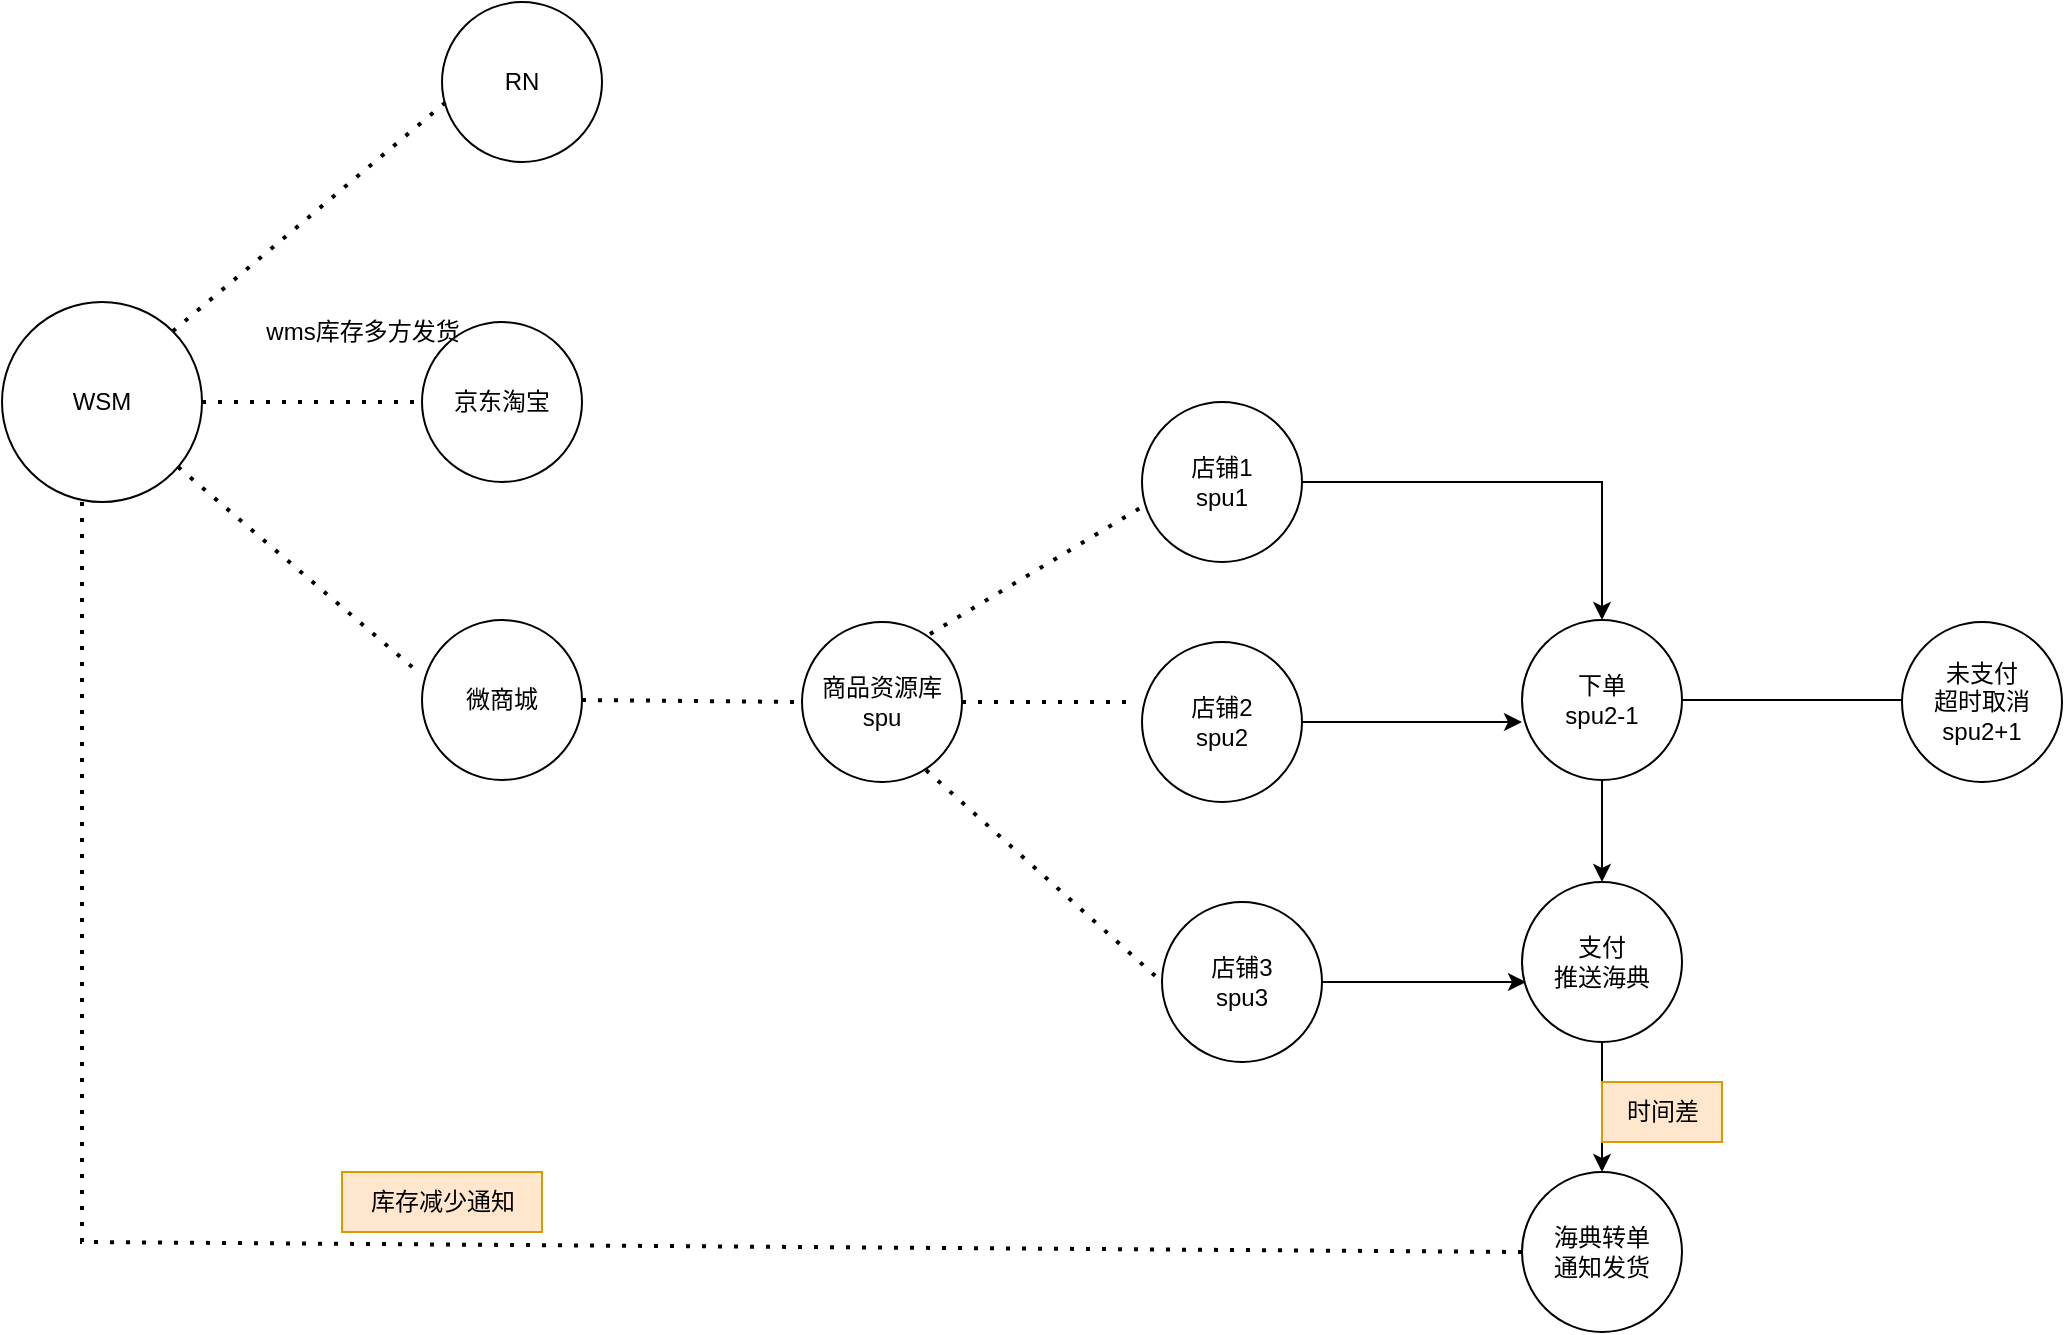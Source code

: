 <mxfile version="20.7.4" type="github">
  <diagram id="BqakaELUEztnUSssXJRi" name="第 1 页">
    <mxGraphModel dx="1415" dy="736" grid="1" gridSize="10" guides="1" tooltips="1" connect="1" arrows="1" fold="1" page="1" pageScale="1" pageWidth="1200" pageHeight="1920" math="0" shadow="0">
      <root>
        <mxCell id="0" />
        <mxCell id="1" parent="0" />
        <mxCell id="xFAFlWkGNHVEwS1_7XCM-1" value="WSM" style="ellipse;whiteSpace=wrap;html=1;aspect=fixed;" vertex="1" parent="1">
          <mxGeometry x="110" y="170" width="100" height="100" as="geometry" />
        </mxCell>
        <mxCell id="xFAFlWkGNHVEwS1_7XCM-2" value="RN" style="ellipse;whiteSpace=wrap;html=1;aspect=fixed;" vertex="1" parent="1">
          <mxGeometry x="330" y="20" width="80" height="80" as="geometry" />
        </mxCell>
        <mxCell id="xFAFlWkGNHVEwS1_7XCM-3" value="京东淘宝" style="ellipse;whiteSpace=wrap;html=1;aspect=fixed;" vertex="1" parent="1">
          <mxGeometry x="320" y="180" width="80" height="80" as="geometry" />
        </mxCell>
        <mxCell id="xFAFlWkGNHVEwS1_7XCM-4" value="微商城" style="ellipse;whiteSpace=wrap;html=1;aspect=fixed;" vertex="1" parent="1">
          <mxGeometry x="320" y="329" width="80" height="80" as="geometry" />
        </mxCell>
        <mxCell id="xFAFlWkGNHVEwS1_7XCM-5" value="" style="endArrow=none;dashed=1;html=1;dashPattern=1 3;strokeWidth=2;rounded=0;entryX=0.025;entryY=0.625;entryDx=0;entryDy=0;entryPerimeter=0;exitX=1;exitY=0;exitDx=0;exitDy=0;" edge="1" parent="1" source="xFAFlWkGNHVEwS1_7XCM-1" target="xFAFlWkGNHVEwS1_7XCM-2">
          <mxGeometry width="50" height="50" relative="1" as="geometry">
            <mxPoint x="570" y="400" as="sourcePoint" />
            <mxPoint x="620" y="350" as="targetPoint" />
          </mxGeometry>
        </mxCell>
        <mxCell id="xFAFlWkGNHVEwS1_7XCM-6" value="" style="endArrow=none;dashed=1;html=1;dashPattern=1 3;strokeWidth=2;rounded=0;entryX=0;entryY=0.5;entryDx=0;entryDy=0;exitX=1;exitY=0.5;exitDx=0;exitDy=0;" edge="1" parent="1" source="xFAFlWkGNHVEwS1_7XCM-1" target="xFAFlWkGNHVEwS1_7XCM-3">
          <mxGeometry width="50" height="50" relative="1" as="geometry">
            <mxPoint x="205.355" y="194.645" as="sourcePoint" />
            <mxPoint x="342" y="80" as="targetPoint" />
          </mxGeometry>
        </mxCell>
        <mxCell id="xFAFlWkGNHVEwS1_7XCM-7" value="" style="endArrow=none;dashed=1;html=1;dashPattern=1 3;strokeWidth=2;rounded=0;entryX=-0.025;entryY=0.325;entryDx=0;entryDy=0;entryPerimeter=0;" edge="1" parent="1" source="xFAFlWkGNHVEwS1_7XCM-1" target="xFAFlWkGNHVEwS1_7XCM-4">
          <mxGeometry width="50" height="50" relative="1" as="geometry">
            <mxPoint x="215.355" y="204.645" as="sourcePoint" />
            <mxPoint x="352" y="90" as="targetPoint" />
          </mxGeometry>
        </mxCell>
        <mxCell id="xFAFlWkGNHVEwS1_7XCM-8" value="wms库存多方发货" style="text;html=1;align=center;verticalAlign=middle;resizable=0;points=[];autosize=1;strokeColor=none;fillColor=none;" vertex="1" parent="1">
          <mxGeometry x="230" y="170" width="120" height="30" as="geometry" />
        </mxCell>
        <mxCell id="xFAFlWkGNHVEwS1_7XCM-9" value="商品资源库&lt;br&gt;spu" style="ellipse;whiteSpace=wrap;html=1;aspect=fixed;" vertex="1" parent="1">
          <mxGeometry x="510" y="330" width="80" height="80" as="geometry" />
        </mxCell>
        <mxCell id="xFAFlWkGNHVEwS1_7XCM-10" value="" style="endArrow=none;dashed=1;html=1;dashPattern=1 3;strokeWidth=2;rounded=0;entryX=0;entryY=0.5;entryDx=0;entryDy=0;exitX=1;exitY=0.5;exitDx=0;exitDy=0;" edge="1" parent="1" source="xFAFlWkGNHVEwS1_7XCM-4" target="xFAFlWkGNHVEwS1_7XCM-9">
          <mxGeometry width="50" height="50" relative="1" as="geometry">
            <mxPoint x="570" y="400" as="sourcePoint" />
            <mxPoint x="620" y="350" as="targetPoint" />
          </mxGeometry>
        </mxCell>
        <mxCell id="xFAFlWkGNHVEwS1_7XCM-27" style="edgeStyle=orthogonalEdgeStyle;rounded=0;orthogonalLoop=1;jettySize=auto;html=1;" edge="1" parent="1" source="xFAFlWkGNHVEwS1_7XCM-11" target="xFAFlWkGNHVEwS1_7XCM-17">
          <mxGeometry relative="1" as="geometry" />
        </mxCell>
        <mxCell id="xFAFlWkGNHVEwS1_7XCM-11" value="店铺1&lt;br&gt;spu1" style="ellipse;whiteSpace=wrap;html=1;aspect=fixed;" vertex="1" parent="1">
          <mxGeometry x="680" y="220" width="80" height="80" as="geometry" />
        </mxCell>
        <mxCell id="xFAFlWkGNHVEwS1_7XCM-18" style="edgeStyle=orthogonalEdgeStyle;rounded=0;orthogonalLoop=1;jettySize=auto;html=1;entryX=0;entryY=0.638;entryDx=0;entryDy=0;entryPerimeter=0;" edge="1" parent="1" source="xFAFlWkGNHVEwS1_7XCM-12" target="xFAFlWkGNHVEwS1_7XCM-17">
          <mxGeometry relative="1" as="geometry" />
        </mxCell>
        <mxCell id="xFAFlWkGNHVEwS1_7XCM-12" value="店铺2&lt;br&gt;spu2" style="ellipse;whiteSpace=wrap;html=1;aspect=fixed;" vertex="1" parent="1">
          <mxGeometry x="680" y="340" width="80" height="80" as="geometry" />
        </mxCell>
        <mxCell id="xFAFlWkGNHVEwS1_7XCM-28" style="edgeStyle=orthogonalEdgeStyle;rounded=0;orthogonalLoop=1;jettySize=auto;html=1;entryX=0.025;entryY=0.625;entryDx=0;entryDy=0;entryPerimeter=0;" edge="1" parent="1" source="xFAFlWkGNHVEwS1_7XCM-13" target="xFAFlWkGNHVEwS1_7XCM-19">
          <mxGeometry relative="1" as="geometry" />
        </mxCell>
        <mxCell id="xFAFlWkGNHVEwS1_7XCM-13" value="店铺3&lt;br&gt;spu3" style="ellipse;whiteSpace=wrap;html=1;aspect=fixed;" vertex="1" parent="1">
          <mxGeometry x="690" y="470" width="80" height="80" as="geometry" />
        </mxCell>
        <mxCell id="xFAFlWkGNHVEwS1_7XCM-14" value="" style="endArrow=none;dashed=1;html=1;dashPattern=1 3;strokeWidth=2;rounded=0;entryX=-0.012;entryY=0.663;entryDx=0;entryDy=0;exitX=0.8;exitY=0.075;exitDx=0;exitDy=0;entryPerimeter=0;exitPerimeter=0;" edge="1" parent="1" source="xFAFlWkGNHVEwS1_7XCM-9" target="xFAFlWkGNHVEwS1_7XCM-11">
          <mxGeometry width="50" height="50" relative="1" as="geometry">
            <mxPoint x="420" y="380" as="sourcePoint" />
            <mxPoint x="520" y="380" as="targetPoint" />
          </mxGeometry>
        </mxCell>
        <mxCell id="xFAFlWkGNHVEwS1_7XCM-15" value="" style="endArrow=none;dashed=1;html=1;dashPattern=1 3;strokeWidth=2;rounded=0;entryX=-0.037;entryY=0.375;entryDx=0;entryDy=0;exitX=1;exitY=0.5;exitDx=0;exitDy=0;entryPerimeter=0;" edge="1" parent="1" source="xFAFlWkGNHVEwS1_7XCM-9" target="xFAFlWkGNHVEwS1_7XCM-12">
          <mxGeometry width="50" height="50" relative="1" as="geometry">
            <mxPoint x="430" y="390" as="sourcePoint" />
            <mxPoint x="530" y="390" as="targetPoint" />
          </mxGeometry>
        </mxCell>
        <mxCell id="xFAFlWkGNHVEwS1_7XCM-16" value="" style="endArrow=none;dashed=1;html=1;dashPattern=1 3;strokeWidth=2;rounded=0;entryX=0;entryY=0.5;entryDx=0;entryDy=0;exitX=0.775;exitY=0.925;exitDx=0;exitDy=0;exitPerimeter=0;" edge="1" parent="1" source="xFAFlWkGNHVEwS1_7XCM-9" target="xFAFlWkGNHVEwS1_7XCM-13">
          <mxGeometry width="50" height="50" relative="1" as="geometry">
            <mxPoint x="440" y="400" as="sourcePoint" />
            <mxPoint x="540" y="400" as="targetPoint" />
          </mxGeometry>
        </mxCell>
        <mxCell id="xFAFlWkGNHVEwS1_7XCM-20" style="edgeStyle=orthogonalEdgeStyle;rounded=0;orthogonalLoop=1;jettySize=auto;html=1;entryX=0.5;entryY=0;entryDx=0;entryDy=0;" edge="1" parent="1" source="xFAFlWkGNHVEwS1_7XCM-17" target="xFAFlWkGNHVEwS1_7XCM-19">
          <mxGeometry relative="1" as="geometry" />
        </mxCell>
        <mxCell id="xFAFlWkGNHVEwS1_7XCM-30" style="edgeStyle=orthogonalEdgeStyle;rounded=0;orthogonalLoop=1;jettySize=auto;html=1;entryX=0.25;entryY=0.488;entryDx=0;entryDy=0;entryPerimeter=0;" edge="1" parent="1" source="xFAFlWkGNHVEwS1_7XCM-17" target="xFAFlWkGNHVEwS1_7XCM-29">
          <mxGeometry relative="1" as="geometry" />
        </mxCell>
        <mxCell id="xFAFlWkGNHVEwS1_7XCM-17" value="下单&lt;br&gt;spu2-1" style="ellipse;whiteSpace=wrap;html=1;aspect=fixed;" vertex="1" parent="1">
          <mxGeometry x="870" y="329" width="80" height="80" as="geometry" />
        </mxCell>
        <mxCell id="xFAFlWkGNHVEwS1_7XCM-25" style="edgeStyle=orthogonalEdgeStyle;rounded=0;orthogonalLoop=1;jettySize=auto;html=1;entryX=0.5;entryY=0;entryDx=0;entryDy=0;" edge="1" parent="1" source="xFAFlWkGNHVEwS1_7XCM-19" target="xFAFlWkGNHVEwS1_7XCM-21">
          <mxGeometry relative="1" as="geometry" />
        </mxCell>
        <mxCell id="xFAFlWkGNHVEwS1_7XCM-19" value="支付&lt;br&gt;推送海典" style="ellipse;whiteSpace=wrap;html=1;aspect=fixed;" vertex="1" parent="1">
          <mxGeometry x="870" y="460" width="80" height="80" as="geometry" />
        </mxCell>
        <mxCell id="xFAFlWkGNHVEwS1_7XCM-21" value="海典转单&lt;br&gt;通知发货" style="ellipse;whiteSpace=wrap;html=1;aspect=fixed;" vertex="1" parent="1">
          <mxGeometry x="870" y="605" width="80" height="80" as="geometry" />
        </mxCell>
        <mxCell id="xFAFlWkGNHVEwS1_7XCM-22" value="" style="endArrow=none;dashed=1;html=1;dashPattern=1 3;strokeWidth=2;rounded=0;exitX=0;exitY=0.5;exitDx=0;exitDy=0;entryX=0.4;entryY=0.99;entryDx=0;entryDy=0;entryPerimeter=0;" edge="1" parent="1" source="xFAFlWkGNHVEwS1_7XCM-21" target="xFAFlWkGNHVEwS1_7XCM-1">
          <mxGeometry width="50" height="50" relative="1" as="geometry">
            <mxPoint x="690" y="560" as="sourcePoint" />
            <mxPoint x="740" y="510" as="targetPoint" />
            <Array as="points">
              <mxPoint x="150" y="640" />
            </Array>
          </mxGeometry>
        </mxCell>
        <mxCell id="xFAFlWkGNHVEwS1_7XCM-23" value="库存减少通知" style="text;html=1;align=center;verticalAlign=middle;resizable=0;points=[];autosize=1;strokeColor=#d79b00;fillColor=#ffe6cc;" vertex="1" parent="1">
          <mxGeometry x="280" y="605" width="100" height="30" as="geometry" />
        </mxCell>
        <mxCell id="xFAFlWkGNHVEwS1_7XCM-26" value="时间差" style="text;html=1;align=center;verticalAlign=middle;resizable=0;points=[];autosize=1;strokeColor=#d79b00;fillColor=#ffe6cc;" vertex="1" parent="1">
          <mxGeometry x="910" y="560" width="60" height="30" as="geometry" />
        </mxCell>
        <mxCell id="xFAFlWkGNHVEwS1_7XCM-29" value="未支付&lt;br&gt;超时取消&lt;br&gt;spu2+1" style="ellipse;whiteSpace=wrap;html=1;aspect=fixed;" vertex="1" parent="1">
          <mxGeometry x="1060" y="330" width="80" height="80" as="geometry" />
        </mxCell>
      </root>
    </mxGraphModel>
  </diagram>
</mxfile>
